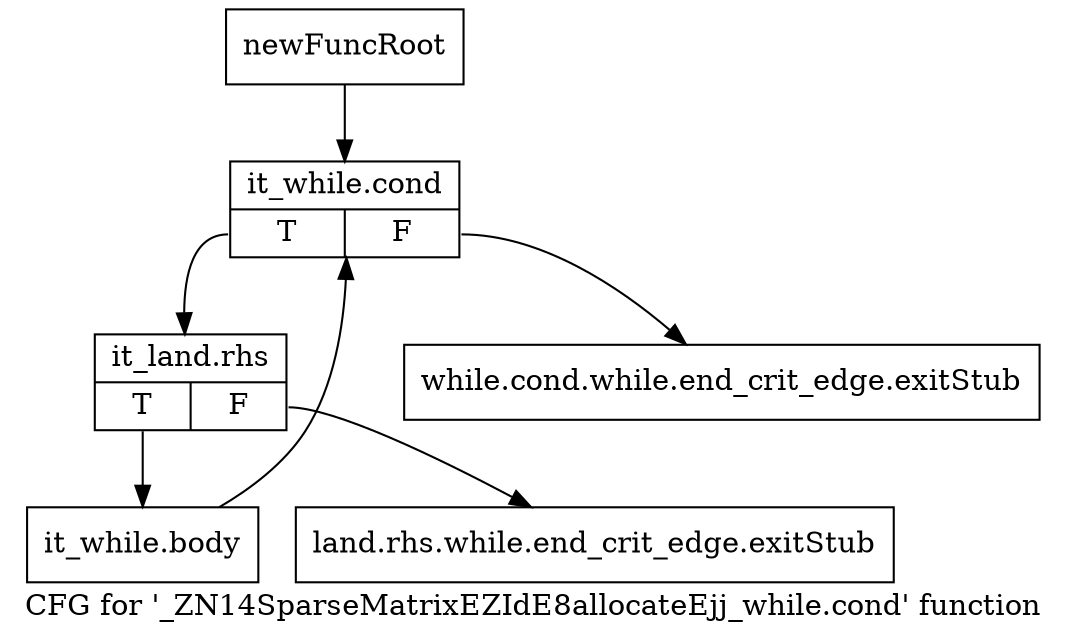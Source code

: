digraph "CFG for '_ZN14SparseMatrixEZIdE8allocateEjj_while.cond' function" {
	label="CFG for '_ZN14SparseMatrixEZIdE8allocateEjj_while.cond' function";

	Node0x8b1f340 [shape=record,label="{newFuncRoot}"];
	Node0x8b1f340 -> Node0x8b1f430;
	Node0x8b1f390 [shape=record,label="{while.cond.while.end_crit_edge.exitStub}"];
	Node0x8b1f3e0 [shape=record,label="{land.rhs.while.end_crit_edge.exitStub}"];
	Node0x8b1f430 [shape=record,label="{it_while.cond|{<s0>T|<s1>F}}"];
	Node0x8b1f430:s0 -> Node0x8b1f480;
	Node0x8b1f430:s1 -> Node0x8b1f390;
	Node0x8b1f480 [shape=record,label="{it_land.rhs|{<s0>T|<s1>F}}"];
	Node0x8b1f480:s0 -> Node0x8b1f4d0;
	Node0x8b1f480:s1 -> Node0x8b1f3e0;
	Node0x8b1f4d0 [shape=record,label="{it_while.body}"];
	Node0x8b1f4d0 -> Node0x8b1f430;
}
